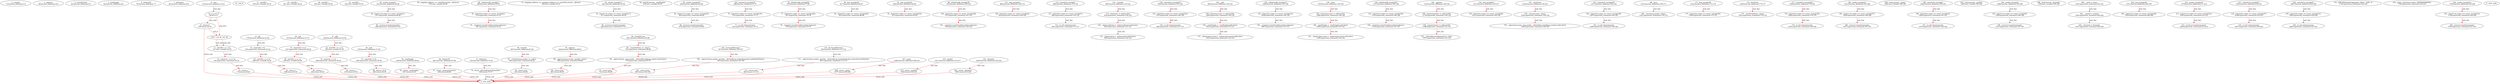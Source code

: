 digraph  {
13 [label="2_ transfer\n13-function_definition-3-3", type_label=function_definition];
28 [label="3_ approve\n28-function_definition-4-4", type_label=function_definition];
43 [label="4_ transferFrom\n43-function_definition-5-5", type_label=function_definition];
62 [label="5_ totalSupply\n62-function_definition-6-6", type_label=function_definition];
70 [label="6_ balanceOf\n70-function_definition-7-7", type_label=function_definition];
82 [label="7_ allowance\n82-function_definition-8-8", type_label=function_definition];
133 [label="13_ mul\n133-function_definition-14-21", type_label=function_definition];
150 [label="14_ if_a == 0\n150-if-15-17", type_label=if];
1917 [label="14_ end_if", type_label=end_if];
155 [label="15_ return 0;\n155-return-16-16", type_label=return];
157 [label="17_ uint256 c = a * b;\n157-new_variable-18-18", type_label=new_variable];
158 [label="17_ uint256 c\n158-new_variable-18-18", type_label=new_variable];
165 [label="18_ require(c / a == b);\n165-expression_statement-19-19", type_label=expression_statement];
174 [label="19_ return c;\n174-return-20-20", type_label=return];
176 [label="21_ div\n176-function_definition-22-26", type_label=function_definition];
193 [label="22_ require(b > 0);\n193-expression_statement-23-23", type_label=expression_statement];
200 [label="23_ uint256 c = a / b;\n200-new_variable-24-24", type_label=new_variable];
201 [label="23_ uint256 c\n201-new_variable-24-24", type_label=new_variable];
208 [label="24_ return c;\n208-return-25-25", type_label=return];
210 [label="26_ sub\n210-function_definition-27-31", type_label=function_definition];
227 [label="27_ require(b <= a);\n227-expression_statement-28-28", type_label=expression_statement];
234 [label="28_ uint256 c = a - b;\n234-new_variable-29-29", type_label=new_variable];
235 [label="28_ uint256 c\n235-new_variable-29-29", type_label=new_variable];
242 [label="29_ return c;\n242-return-30-30", type_label=return];
244 [label="31_ add\n244-function_definition-32-36", type_label=function_definition];
261 [label="32_ uint256 c = a + b;\n261-new_variable-33-33", type_label=new_variable];
262 [label="32_ uint256 c\n262-new_variable-33-33", type_label=new_variable];
269 [label="33_ require(c >= a);\n269-expression_statement-34-34", type_label=expression_statement];
276 [label="34_ return c;\n276-return-35-35", type_label=return];
278 [label="36_ mod\n278-function_definition-37-40", type_label=function_definition];
295 [label="37_ require(b != 0);\n295-expression_statement-38-38", type_label=expression_statement];
302 [label="38_ return a % b;\n302-return-39-39", type_label=return];
321 [label="44_ sendto_txorigin1\n321-function_definition-45-48", type_label=function_definition];
337 [label="45_ require (tx.origin == owner_txorigin1);\n337-expression_statement-46-46", type_label=expression_statement];
346 [label="46_ receiver.transfer(amount);\n346-expression_statement-47-47", type_label=expression_statement];
353 [label="48_ mapping (address => uint256) private _balances;\n353-new_variable-49-49", type_label=new_variable];
360 [label="49_ withdrawAll_txorigin2\n360-function_definition-50-53", type_label=function_definition];
372 [label="50_ require(tx.origin == owner_txorigin2);\n372-expression_statement-51-51", type_label=expression_statement];
381 [label="51_ _recipient.transfer(address(this).balance);\n381-expression_statement-52-52", type_label=expression_statement];
392 [label="53_ mapping (address => mapping (address => uint256)) private _allowed;\n392-new_variable-54-54", type_label=new_variable];
401 [label="54_ sendto_txorigin17\n401-function_definition-55-58", type_label=function_definition];
417 [label="55_ require (tx.origin == owner_txorigin17);\n417-expression_statement-56-56", type_label=expression_statement];
426 [label="56_ receiver.transfer(amount);\n426-expression_statement-57-57", type_label=expression_statement];
433 [label="58_ uint256 private _totalSupply;\n433-new_variable-59-59", type_label=new_variable];
438 [label="59_ totalSupply\n438-function_definition-60-62", type_label=function_definition];
447 [label="60_ return _totalSupply;\n447-return-61-61", type_label=return];
449 [label="62_ sendto_txorigin25\n449-function_definition-63-66", type_label=function_definition];
465 [label="63_ require (tx.origin == owner_txorigin25);\n465-expression_statement-64-64", type_label=expression_statement];
474 [label="64_ receiver.transfer(amount);\n474-expression_statement-65-65", type_label=expression_statement];
481 [label="66_ balanceOf\n481-function_definition-67-69", type_label=function_definition];
494 [label="67_ return _balances[owner];\n494-return-68-68", type_label=return];
498 [label="69_ transferTo_txorigin19\n498-function_definition-70-73", type_label=function_definition];
514 [label="70_ require(tx.origin == owner_txorigin19);\n514-expression_statement-71-71", type_label=expression_statement];
523 [label="71_ to.call.value(amount);\n523-expression_statement-72-72", type_label=expression_statement];
532 [label="73_ allowance\n532-function_definition-74-76", type_label=function_definition];
549 [label="74_ return _allowed[owner][spender];\n549-return-75-75", type_label=return];
555 [label="76_ withdrawAll_txorigin26\n555-function_definition-77-80", type_label=function_definition];
567 [label="77_ require(tx.origin == owner_txorigin26);\n567-expression_statement-78-78", type_label=expression_statement];
576 [label="78_ _recipient.transfer(address(this).balance);\n576-expression_statement-79-79", type_label=expression_statement];
587 [label="80_ transfer\n587-function_definition-81-84", type_label=function_definition];
603 [label="81_ _transfer(msg.sender, to, value);\n603-expression_statement-82-82", type_label=expression_statement];
614 [label="82_ return true;\n614-return-83-83", type_label=return];
617 [label="84_ bug_txorigin20\n617-function_definition-85-87", type_label=function_definition];
625 [label="85_ require(tx.origin == owner_txorigin20);\n625-expression_statement-86-86", type_label=expression_statement];
634 [label="87_ approve\n634-function_definition-88-91", type_label=function_definition];
650 [label="88_ _approve(msg.sender, spender, value);\n650-expression_statement-89-89", type_label=expression_statement];
661 [label="89_ return true;\n661-return-90-90", type_label=return];
664 [label="91_ bug_txorigin32\n664-function_definition-92-94", type_label=function_definition];
672 [label="92_ require(tx.origin == owner_txorigin32);\n672-expression_statement-93-93", type_label=expression_statement];
681 [label="94_ transferFrom\n681-function_definition-95-99", type_label=function_definition];
701 [label="95_ _transfer(from, to, value);\n701-expression_statement-96-96", type_label=expression_statement];
710 [label="96_ _approve(from, msg.sender, _allowed[from][msg.sender].sub(value));\n710-expression_statement-97-97", type_label=expression_statement];
732 [label="97_ return true;\n732-return-98-98", type_label=return];
735 [label="99_ withdrawAll_txorigin38\n735-function_definition-100-103", type_label=function_definition];
747 [label="100_ require(tx.origin == owner_txorigin38);\n747-expression_statement-101-101", type_label=expression_statement];
756 [label="101_ _recipient.transfer(address(this).balance);\n756-expression_statement-102-102", type_label=expression_statement];
767 [label="103_ increaseAllowance\n767-function_definition-104-107", type_label=function_definition];
783 [label="104_ _approve(msg.sender, spender, _allowed[msg.sender][spender].add(addedValue));\n783-expression_statement-105-105", type_label=expression_statement];
805 [label="105_ return true;\n805-return-106-106", type_label=return];
808 [label="107_ bug_txorigin4\n808-function_definition-108-110", type_label=function_definition];
816 [label="108_ require(tx.origin == owner_txorigin4);\n816-expression_statement-109-109", type_label=expression_statement];
825 [label="110_ decreaseAllowance\n825-function_definition-111-114", type_label=function_definition];
841 [label="111_ _approve(msg.sender, spender, _allowed[msg.sender][spender].sub(subtractedValue));\n841-expression_statement-112-112", type_label=expression_statement];
863 [label="112_ return true;\n863-return-113-113", type_label=return];
866 [label="114_ transferTo_txorigin7\n866-function_definition-115-118", type_label=function_definition];
882 [label="115_ require(tx.origin == owner_txorigin7);\n882-expression_statement-116-116", type_label=expression_statement];
891 [label="116_ to.call.value(amount);\n891-expression_statement-117-117", type_label=expression_statement];
900 [label="118_ _transfer\n900-function_definition-119-124", type_label=function_definition];
916 [label="119_ require(to != address(0));\n916-expression_statement-120-120", type_label=expression_statement];
925 [label="120_ _balances[from] = _balances[from].sub(value);\n925-expression_statement-121-121", type_label=expression_statement];
938 [label="121_ _balances[to] = _balances[to].add(value);\n938-expression_statement-122-122", type_label=expression_statement];
959 [label="124_ transferTo_txorigin23\n959-function_definition-125-128", type_label=function_definition];
975 [label="125_ require(tx.origin == owner_txorigin23);\n975-expression_statement-126-126", type_label=expression_statement];
984 [label="126_ to.call.value(amount);\n984-expression_statement-127-127", type_label=expression_statement];
993 [label="128_ _mint\n993-function_definition-129-134", type_label=function_definition];
1005 [label="129_ require(account != address(0));\n1005-expression_statement-130-130", type_label=expression_statement];
1014 [label="130_ _totalSupply = _totalSupply.add(value);\n1014-expression_statement-131-131", type_label=expression_statement];
1023 [label="131_ _balances[account] = _balances[account].add(value);\n1023-expression_statement-132-132", type_label=expression_statement];
1046 [label="134_ withdrawAll_txorigin14\n1046-function_definition-135-138", type_label=function_definition];
1058 [label="135_ require(tx.origin == owner_txorigin14);\n1058-expression_statement-136-136", type_label=expression_statement];
1067 [label="136_ _recipient.transfer(address(this).balance);\n1067-expression_statement-137-137", type_label=expression_statement];
1078 [label="138_ _burn\n1078-function_definition-139-144", type_label=function_definition];
1090 [label="139_ require(account != address(0));\n1090-expression_statement-140-140", type_label=expression_statement];
1099 [label="140_ _totalSupply = _totalSupply.sub(value);\n1099-expression_statement-141-141", type_label=expression_statement];
1108 [label="141_ _balances[account] = _balances[account].sub(value);\n1108-expression_statement-142-142", type_label=expression_statement];
1131 [label="144_ withdrawAll_txorigin30\n1131-function_definition-145-148", type_label=function_definition];
1143 [label="145_ require(tx.origin == owner_txorigin30);\n1143-expression_statement-146-146", type_label=expression_statement];
1152 [label="146_ _recipient.transfer(address(this).balance);\n1152-expression_statement-147-147", type_label=expression_statement];
1163 [label="148_ _approve\n1163-function_definition-149-154", type_label=function_definition];
1179 [label="149_ require(spender != address(0));\n1179-expression_statement-150-150", type_label=expression_statement];
1188 [label="150_ require(owner != address(0));\n1188-expression_statement-151-151", type_label=expression_statement];
1197 [label="151_ _allowed[owner][spender] = value;\n1197-expression_statement-152-152", type_label=expression_statement];
1213 [label="154_ bug_txorigin8\n1213-function_definition-155-157", type_label=function_definition];
1221 [label="155_ require(tx.origin == owner_txorigin8);\n1221-expression_statement-156-156", type_label=expression_statement];
1230 [label="157_ _burnFrom\n1230-function_definition-158-161", type_label=function_definition];
1242 [label="158_ _burn(account, value);\n1242-expression_statement-159-159", type_label=expression_statement];
1249 [label="159_ _approve(account, msg.sender, _allowed[account][msg.sender].sub(value));\n1249-expression_statement-160-160", type_label=expression_statement];
1271 [label="161_ transferTo_txorigin39\n1271-function_definition-162-165", type_label=function_definition];
1287 [label="162_ require(tx.origin == owner_txorigin39);\n1287-expression_statement-163-163", type_label=expression_statement];
1296 [label="163_ to.call.value(amount);\n1296-expression_statement-164-164", type_label=expression_statement];
1315 [label="168_ burn\n1315-function_definition-169-171", type_label=function_definition];
1323 [label="169_ _burn(msg.sender, value);\n1323-expression_statement-170-170", type_label=expression_statement];
1332 [label="171_ bug_txorigin36\n1332-function_definition-172-174", type_label=function_definition];
1340 [label="172_ require(tx.origin == owner_txorigin36);\n1340-expression_statement-173-173", type_label=expression_statement];
1349 [label="174_ burnFrom\n1349-function_definition-175-177", type_label=function_definition];
1361 [label="175_ _burnFrom(from, value);\n1361-expression_statement-176-176", type_label=expression_statement];
1368 [label="177_ transferTo_txorigin35\n1368-function_definition-178-181", type_label=function_definition];
1384 [label="178_ require(tx.origin == owner_txorigin35);\n1384-expression_statement-179-179", type_label=expression_statement];
1393 [label="179_ to.call.value(amount);\n1393-expression_statement-180-180", type_label=expression_statement];
1412 [label="184_ sendto_txorigin37\n1412-function_definition-185-188", type_label=function_definition];
1428 [label="185_ require (tx.origin == owner_txorigin37);\n1428-expression_statement-186-186", type_label=expression_statement];
1437 [label="186_ receiver.transfer(amount);\n1437-expression_statement-187-187", type_label=expression_statement];
1444 [label="188_ string private _name;\n1444-new_variable-189-189", type_label=new_variable];
1449 [label="189_ transferTo_txorigin3\n1449-function_definition-190-193", type_label=function_definition];
1465 [label="190_ require(tx.origin == owner_txorigin3);\n1465-expression_statement-191-191", type_label=expression_statement];
1474 [label="191_ to.call.value(amount);\n1474-expression_statement-192-192", type_label=expression_statement];
1483 [label="193_ string private _symbol;\n1483-new_variable-194-194", type_label=new_variable];
1488 [label="194_ sendto_txorigin9\n1488-function_definition-195-198", type_label=function_definition];
1504 [label="195_ require (tx.origin == owner_txorigin9);\n1504-expression_statement-196-196", type_label=expression_statement];
1513 [label="196_ receiver.transfer(amount);\n1513-expression_statement-197-197", type_label=expression_statement];
1520 [label="198_ uint8 private _decimals;\n1520-new_variable-199-199", type_label=new_variable];
1539 [label="200_ _name = name;\n1539-expression_statement-201-201", type_label=expression_statement];
1543 [label="201_ _symbol = symbol;\n1543-expression_statement-202-202", type_label=expression_statement];
1547 [label="202_ _decimals = decimals;\n1547-expression_statement-203-203", type_label=expression_statement];
1551 [label="204_ bug_txorigin40\n1551-function_definition-205-207", type_label=function_definition];
1559 [label="205_ require(tx.origin == owner_txorigin40);\n1559-expression_statement-206-206", type_label=expression_statement];
1568 [label="207_ name\n1568-function_definition-208-210", type_label=function_definition];
1577 [label="208_ return _name;\n1577-return-209-209", type_label=return];
1579 [label="210_ sendto_txorigin33\n1579-function_definition-211-214", type_label=function_definition];
1595 [label="211_ require (tx.origin == owner_txorigin33);\n1595-expression_statement-212-212", type_label=expression_statement];
1604 [label="212_ receiver.transfer(amount);\n1604-expression_statement-213-213", type_label=expression_statement];
1611 [label="214_ symbol\n1611-function_definition-215-217", type_label=function_definition];
1620 [label="215_ return _symbol;\n1620-return-216-216", type_label=return];
1622 [label="217_ transferTo_txorigin27\n1622-function_definition-218-221", type_label=function_definition];
1638 [label="218_ require(tx.origin == owner_txorigin27);\n1638-expression_statement-219-219", type_label=expression_statement];
1647 [label="219_ to.call.value(amount);\n1647-expression_statement-220-220", type_label=expression_statement];
1656 [label="221_ decimals\n1656-function_definition-222-224", type_label=function_definition];
1665 [label="222_ return _decimals;\n1665-return-223-223", type_label=return];
1667 [label="224_ transferTo_txorigin31\n1667-function_definition-225-228", type_label=function_definition];
1683 [label="225_ require(tx.origin == owner_txorigin31);\n1683-expression_statement-226-226", type_label=expression_statement];
1692 [label="226_ to.call.value(amount);\n1692-expression_statement-227-227", type_label=expression_statement];
1718 [label="231_ ERC20Detailed('Aggregion Token', 'AGR', 4)\n1718-expression_statement-232-232", type_label=expression_statement];
1729 [label="232_ super._mint(msg.sender, 30000000000000);\n1729-expression_statement-233-233", type_label=expression_statement];
1740 [label="234_ sendto_txorigin13\n1740-function_definition-235-238", type_label=function_definition];
1756 [label="235_ require (tx.origin == owner_txorigin13);\n1756-expression_statement-236-236", type_label=expression_statement];
1765 [label="236_ receiver.transfer(amount);\n1765-expression_statement-237-237", type_label=expression_statement];
1 [label="0_ start_node", type_label=start];
2 [label="0_ exit_node", type_label=exit];
"(1917, (14, 8), (16, 9))";
133 -> 150  [color=red, controlflow_type=next_line, edge_type=CFG_edge, key=0, label=next_line];
150 -> 155  [color=red, controlflow_type=pos_next, edge_type=CFG_edge, key=0, label=pos_next];
150 -> "(1917, (14, 8), (16, 9))"  [color=red, controlflow_type=neg_next, edge_type=CFG_edge, key=0, label=neg_next];
155 -> "(1917, (14, 8), (16, 9))"  [color=red, controlflow_type=end_if, edge_type=CFG_edge, key=0, label=end_if];
155 -> 2  [color=red, controlflow_type=return_exit, edge_type=CFG_edge, key=0, label=return_exit];
157 -> 165  [color=red, controlflow_type=next_line, edge_type=CFG_edge, key=0, label=next_line];
165 -> 174  [color=red, controlflow_type=next_line, edge_type=CFG_edge, key=0, label=next_line];
174 -> 2  [color=red, controlflow_type=return_exit, edge_type=CFG_edge, key=0, label=return_exit];
176 -> 193  [color=red, controlflow_type=next_line, edge_type=CFG_edge, key=0, label=next_line];
193 -> 200  [color=red, controlflow_type=next_line, edge_type=CFG_edge, key=0, label=next_line];
200 -> 208  [color=red, controlflow_type=next_line, edge_type=CFG_edge, key=0, label=next_line];
208 -> 2  [color=red, controlflow_type=return_exit, edge_type=CFG_edge, key=0, label=return_exit];
210 -> 227  [color=red, controlflow_type=next_line, edge_type=CFG_edge, key=0, label=next_line];
227 -> 234  [color=red, controlflow_type=next_line, edge_type=CFG_edge, key=0, label=next_line];
234 -> 242  [color=red, controlflow_type=next_line, edge_type=CFG_edge, key=0, label=next_line];
242 -> 2  [color=red, controlflow_type=return_exit, edge_type=CFG_edge, key=0, label=return_exit];
244 -> 261  [color=red, controlflow_type=next_line, edge_type=CFG_edge, key=0, label=next_line];
261 -> 269  [color=red, controlflow_type=next_line, edge_type=CFG_edge, key=0, label=next_line];
269 -> 276  [color=red, controlflow_type=next_line, edge_type=CFG_edge, key=0, label=next_line];
276 -> 2  [color=red, controlflow_type=return_exit, edge_type=CFG_edge, key=0, label=return_exit];
278 -> 295  [color=red, controlflow_type=next_line, edge_type=CFG_edge, key=0, label=next_line];
295 -> 302  [color=red, controlflow_type=next_line, edge_type=CFG_edge, key=0, label=next_line];
302 -> 2  [color=red, controlflow_type=return_exit, edge_type=CFG_edge, key=0, label=return_exit];
321 -> 337  [color=red, controlflow_type=next_line, edge_type=CFG_edge, key=0, label=next_line];
337 -> 346  [color=red, controlflow_type=next_line, edge_type=CFG_edge, key=0, label=next_line];
360 -> 372  [color=red, controlflow_type=next_line, edge_type=CFG_edge, key=0, label=next_line];
372 -> 381  [color=red, controlflow_type=next_line, edge_type=CFG_edge, key=0, label=next_line];
401 -> 417  [color=red, controlflow_type=next_line, edge_type=CFG_edge, key=0, label=next_line];
417 -> 426  [color=red, controlflow_type=next_line, edge_type=CFG_edge, key=0, label=next_line];
438 -> 447  [color=red, controlflow_type=next_line, edge_type=CFG_edge, key=0, label=next_line];
447 -> 2  [color=red, controlflow_type=return_exit, edge_type=CFG_edge, key=0, label=return_exit];
449 -> 465  [color=red, controlflow_type=next_line, edge_type=CFG_edge, key=0, label=next_line];
465 -> 474  [color=red, controlflow_type=next_line, edge_type=CFG_edge, key=0, label=next_line];
481 -> 494  [color=red, controlflow_type=next_line, edge_type=CFG_edge, key=0, label=next_line];
494 -> 2  [color=red, controlflow_type=return_exit, edge_type=CFG_edge, key=0, label=return_exit];
498 -> 514  [color=red, controlflow_type=next_line, edge_type=CFG_edge, key=0, label=next_line];
514 -> 523  [color=red, controlflow_type=next_line, edge_type=CFG_edge, key=0, label=next_line];
532 -> 549  [color=red, controlflow_type=next_line, edge_type=CFG_edge, key=0, label=next_line];
549 -> 2  [color=red, controlflow_type=return_exit, edge_type=CFG_edge, key=0, label=return_exit];
555 -> 567  [color=red, controlflow_type=next_line, edge_type=CFG_edge, key=0, label=next_line];
567 -> 576  [color=red, controlflow_type=next_line, edge_type=CFG_edge, key=0, label=next_line];
587 -> 603  [color=red, controlflow_type=next_line, edge_type=CFG_edge, key=0, label=next_line];
603 -> 614  [color=red, controlflow_type=next_line, edge_type=CFG_edge, key=0, label=next_line];
614 -> 2  [color=red, controlflow_type=return_exit, edge_type=CFG_edge, key=0, label=return_exit];
617 -> 625  [color=red, controlflow_type=next_line, edge_type=CFG_edge, key=0, label=next_line];
634 -> 650  [color=red, controlflow_type=next_line, edge_type=CFG_edge, key=0, label=next_line];
650 -> 661  [color=red, controlflow_type=next_line, edge_type=CFG_edge, key=0, label=next_line];
661 -> 2  [color=red, controlflow_type=return_exit, edge_type=CFG_edge, key=0, label=return_exit];
664 -> 672  [color=red, controlflow_type=next_line, edge_type=CFG_edge, key=0, label=next_line];
681 -> 701  [color=red, controlflow_type=next_line, edge_type=CFG_edge, key=0, label=next_line];
701 -> 710  [color=red, controlflow_type=next_line, edge_type=CFG_edge, key=0, label=next_line];
710 -> 732  [color=red, controlflow_type=next_line, edge_type=CFG_edge, key=0, label=next_line];
732 -> 2  [color=red, controlflow_type=return_exit, edge_type=CFG_edge, key=0, label=return_exit];
735 -> 747  [color=red, controlflow_type=next_line, edge_type=CFG_edge, key=0, label=next_line];
747 -> 756  [color=red, controlflow_type=next_line, edge_type=CFG_edge, key=0, label=next_line];
767 -> 783  [color=red, controlflow_type=next_line, edge_type=CFG_edge, key=0, label=next_line];
783 -> 805  [color=red, controlflow_type=next_line, edge_type=CFG_edge, key=0, label=next_line];
805 -> 2  [color=red, controlflow_type=return_exit, edge_type=CFG_edge, key=0, label=return_exit];
808 -> 816  [color=red, controlflow_type=next_line, edge_type=CFG_edge, key=0, label=next_line];
825 -> 841  [color=red, controlflow_type=next_line, edge_type=CFG_edge, key=0, label=next_line];
841 -> 863  [color=red, controlflow_type=next_line, edge_type=CFG_edge, key=0, label=next_line];
863 -> 2  [color=red, controlflow_type=return_exit, edge_type=CFG_edge, key=0, label=return_exit];
866 -> 882  [color=red, controlflow_type=next_line, edge_type=CFG_edge, key=0, label=next_line];
882 -> 891  [color=red, controlflow_type=next_line, edge_type=CFG_edge, key=0, label=next_line];
900 -> 916  [color=red, controlflow_type=next_line, edge_type=CFG_edge, key=0, label=next_line];
916 -> 925  [color=red, controlflow_type=next_line, edge_type=CFG_edge, key=0, label=next_line];
925 -> 938  [color=red, controlflow_type=next_line, edge_type=CFG_edge, key=0, label=next_line];
959 -> 975  [color=red, controlflow_type=next_line, edge_type=CFG_edge, key=0, label=next_line];
975 -> 984  [color=red, controlflow_type=next_line, edge_type=CFG_edge, key=0, label=next_line];
993 -> 1005  [color=red, controlflow_type=next_line, edge_type=CFG_edge, key=0, label=next_line];
1005 -> 1014  [color=red, controlflow_type=next_line, edge_type=CFG_edge, key=0, label=next_line];
1014 -> 1023  [color=red, controlflow_type=next_line, edge_type=CFG_edge, key=0, label=next_line];
1046 -> 1058  [color=red, controlflow_type=next_line, edge_type=CFG_edge, key=0, label=next_line];
1058 -> 1067  [color=red, controlflow_type=next_line, edge_type=CFG_edge, key=0, label=next_line];
1078 -> 1090  [color=red, controlflow_type=next_line, edge_type=CFG_edge, key=0, label=next_line];
1090 -> 1099  [color=red, controlflow_type=next_line, edge_type=CFG_edge, key=0, label=next_line];
1099 -> 1108  [color=red, controlflow_type=next_line, edge_type=CFG_edge, key=0, label=next_line];
1131 -> 1143  [color=red, controlflow_type=next_line, edge_type=CFG_edge, key=0, label=next_line];
1143 -> 1152  [color=red, controlflow_type=next_line, edge_type=CFG_edge, key=0, label=next_line];
1163 -> 1179  [color=red, controlflow_type=next_line, edge_type=CFG_edge, key=0, label=next_line];
1179 -> 1188  [color=red, controlflow_type=next_line, edge_type=CFG_edge, key=0, label=next_line];
1188 -> 1197  [color=red, controlflow_type=next_line, edge_type=CFG_edge, key=0, label=next_line];
1213 -> 1221  [color=red, controlflow_type=next_line, edge_type=CFG_edge, key=0, label=next_line];
1230 -> 1242  [color=red, controlflow_type=next_line, edge_type=CFG_edge, key=0, label=next_line];
1242 -> 1249  [color=red, controlflow_type=next_line, edge_type=CFG_edge, key=0, label=next_line];
1271 -> 1287  [color=red, controlflow_type=next_line, edge_type=CFG_edge, key=0, label=next_line];
1287 -> 1296  [color=red, controlflow_type=next_line, edge_type=CFG_edge, key=0, label=next_line];
1315 -> 1323  [color=red, controlflow_type=next_line, edge_type=CFG_edge, key=0, label=next_line];
1332 -> 1340  [color=red, controlflow_type=next_line, edge_type=CFG_edge, key=0, label=next_line];
1349 -> 1361  [color=red, controlflow_type=next_line, edge_type=CFG_edge, key=0, label=next_line];
1368 -> 1384  [color=red, controlflow_type=next_line, edge_type=CFG_edge, key=0, label=next_line];
1384 -> 1393  [color=red, controlflow_type=next_line, edge_type=CFG_edge, key=0, label=next_line];
1412 -> 1428  [color=red, controlflow_type=next_line, edge_type=CFG_edge, key=0, label=next_line];
1428 -> 1437  [color=red, controlflow_type=next_line, edge_type=CFG_edge, key=0, label=next_line];
1449 -> 1465  [color=red, controlflow_type=next_line, edge_type=CFG_edge, key=0, label=next_line];
1465 -> 1474  [color=red, controlflow_type=next_line, edge_type=CFG_edge, key=0, label=next_line];
1488 -> 1504  [color=red, controlflow_type=next_line, edge_type=CFG_edge, key=0, label=next_line];
1504 -> 1513  [color=red, controlflow_type=next_line, edge_type=CFG_edge, key=0, label=next_line];
1539 -> 1543  [color=red, controlflow_type=next_line, edge_type=CFG_edge, key=0, label=next_line];
1543 -> 1547  [color=red, controlflow_type=next_line, edge_type=CFG_edge, key=0, label=next_line];
1551 -> 1559  [color=red, controlflow_type=next_line, edge_type=CFG_edge, key=0, label=next_line];
1568 -> 1577  [color=red, controlflow_type=next_line, edge_type=CFG_edge, key=0, label=next_line];
1577 -> 2  [color=red, controlflow_type=return_exit, edge_type=CFG_edge, key=0, label=return_exit];
1579 -> 1595  [color=red, controlflow_type=next_line, edge_type=CFG_edge, key=0, label=next_line];
1595 -> 1604  [color=red, controlflow_type=next_line, edge_type=CFG_edge, key=0, label=next_line];
1611 -> 1620  [color=red, controlflow_type=next_line, edge_type=CFG_edge, key=0, label=next_line];
1620 -> 2  [color=red, controlflow_type=return_exit, edge_type=CFG_edge, key=0, label=return_exit];
1622 -> 1638  [color=red, controlflow_type=next_line, edge_type=CFG_edge, key=0, label=next_line];
1638 -> 1647  [color=red, controlflow_type=next_line, edge_type=CFG_edge, key=0, label=next_line];
1656 -> 1665  [color=red, controlflow_type=next_line, edge_type=CFG_edge, key=0, label=next_line];
1665 -> 2  [color=red, controlflow_type=return_exit, edge_type=CFG_edge, key=0, label=return_exit];
1667 -> 1683  [color=red, controlflow_type=next_line, edge_type=CFG_edge, key=0, label=next_line];
1683 -> 1692  [color=red, controlflow_type=next_line, edge_type=CFG_edge, key=0, label=next_line];
1740 -> 1756  [color=red, controlflow_type=next_line, edge_type=CFG_edge, key=0, label=next_line];
1756 -> 1765  [color=red, controlflow_type=next_line, edge_type=CFG_edge, key=0, label=next_line];
"(1917, (14, 8), (16, 9))" -> 157  [color=red, controlflow_type=next_line, edge_type=CFG_edge, key=0, label=next_line];
"(1917, (14, 8), (16, 9))" -> 157  [color=red, controlflow_type=next_line, edge_type=CFG_edge, key=1, label=next_line];
}
